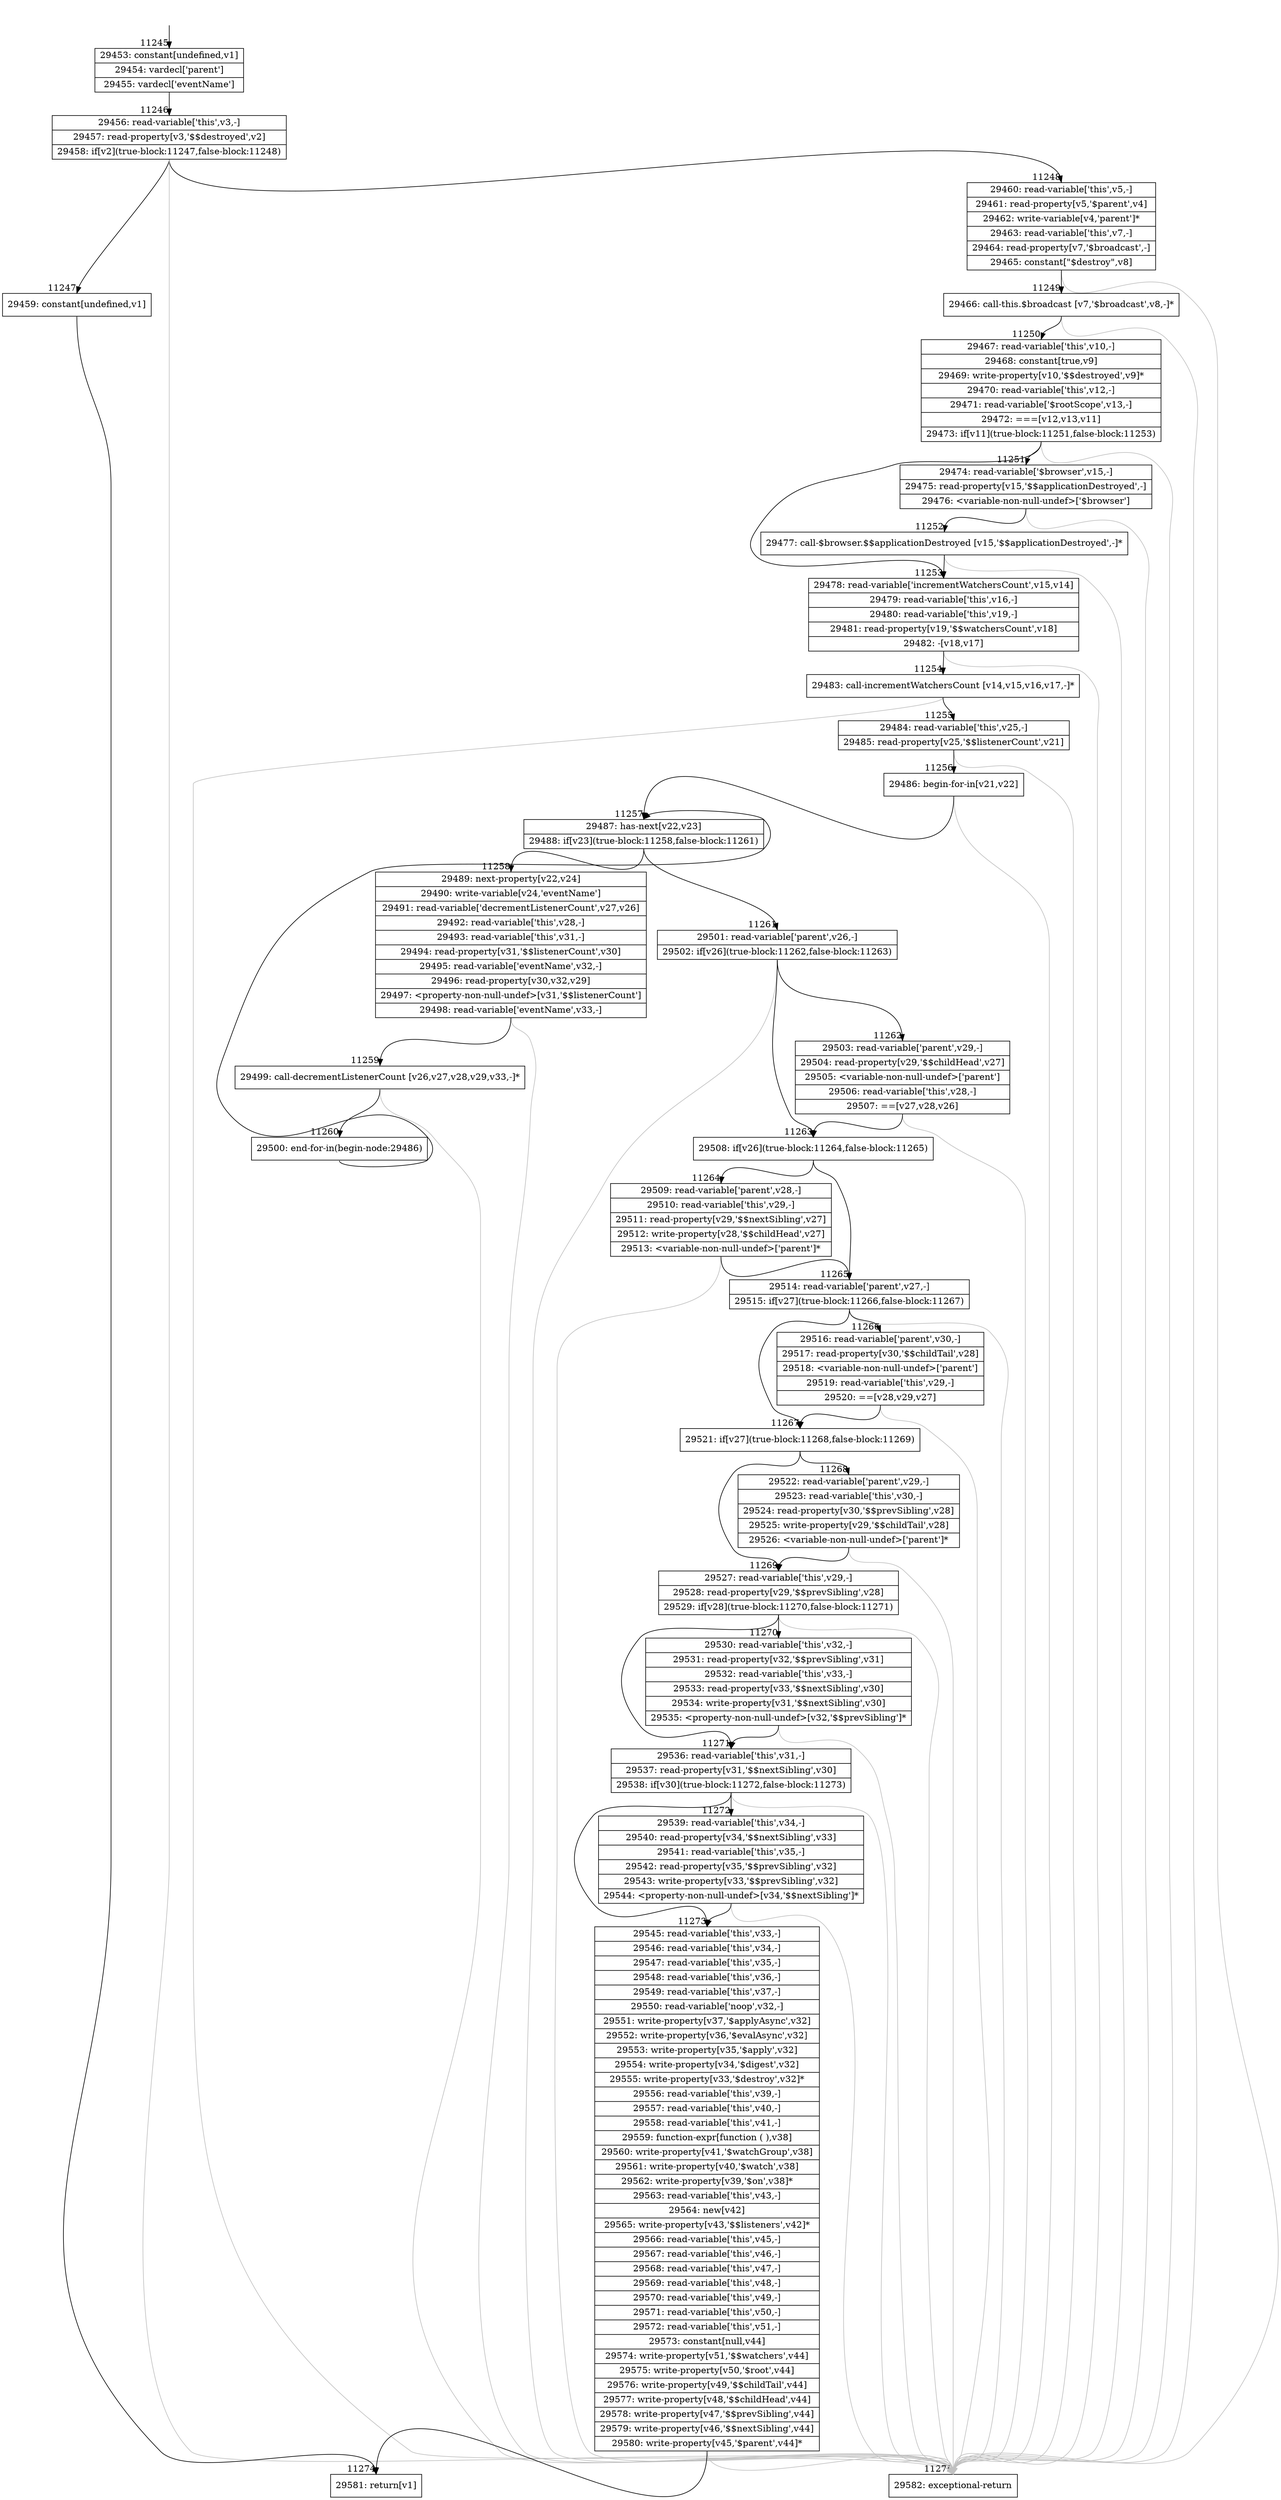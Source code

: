 digraph {
rankdir="TD"
BB_entry864[shape=none,label=""];
BB_entry864 -> BB11245 [tailport=s, headport=n, headlabel="    11245"]
BB11245 [shape=record label="{29453: constant[undefined,v1]|29454: vardecl['parent']|29455: vardecl['eventName']}" ] 
BB11245 -> BB11246 [tailport=s, headport=n, headlabel="      11246"]
BB11246 [shape=record label="{29456: read-variable['this',v3,-]|29457: read-property[v3,'$$destroyed',v2]|29458: if[v2](true-block:11247,false-block:11248)}" ] 
BB11246 -> BB11247 [tailport=s, headport=n, headlabel="      11247"]
BB11246 -> BB11248 [tailport=s, headport=n, headlabel="      11248"]
BB11246 -> BB11275 [tailport=s, headport=n, color=gray, headlabel="      11275"]
BB11247 [shape=record label="{29459: constant[undefined,v1]}" ] 
BB11247 -> BB11274 [tailport=s, headport=n, headlabel="      11274"]
BB11248 [shape=record label="{29460: read-variable['this',v5,-]|29461: read-property[v5,'$parent',v4]|29462: write-variable[v4,'parent']*|29463: read-variable['this',v7,-]|29464: read-property[v7,'$broadcast',-]|29465: constant[\"$destroy\",v8]}" ] 
BB11248 -> BB11249 [tailport=s, headport=n, headlabel="      11249"]
BB11248 -> BB11275 [tailport=s, headport=n, color=gray]
BB11249 [shape=record label="{29466: call-this.$broadcast [v7,'$broadcast',v8,-]*}" ] 
BB11249 -> BB11250 [tailport=s, headport=n, headlabel="      11250"]
BB11249 -> BB11275 [tailport=s, headport=n, color=gray]
BB11250 [shape=record label="{29467: read-variable['this',v10,-]|29468: constant[true,v9]|29469: write-property[v10,'$$destroyed',v9]*|29470: read-variable['this',v12,-]|29471: read-variable['$rootScope',v13,-]|29472: ===[v12,v13,v11]|29473: if[v11](true-block:11251,false-block:11253)}" ] 
BB11250 -> BB11251 [tailport=s, headport=n, headlabel="      11251"]
BB11250 -> BB11253 [tailport=s, headport=n, headlabel="      11253"]
BB11250 -> BB11275 [tailport=s, headport=n, color=gray]
BB11251 [shape=record label="{29474: read-variable['$browser',v15,-]|29475: read-property[v15,'$$applicationDestroyed',-]|29476: \<variable-non-null-undef\>['$browser']}" ] 
BB11251 -> BB11252 [tailport=s, headport=n, headlabel="      11252"]
BB11251 -> BB11275 [tailport=s, headport=n, color=gray]
BB11252 [shape=record label="{29477: call-$browser.$$applicationDestroyed [v15,'$$applicationDestroyed',-]*}" ] 
BB11252 -> BB11253 [tailport=s, headport=n]
BB11252 -> BB11275 [tailport=s, headport=n, color=gray]
BB11253 [shape=record label="{29478: read-variable['incrementWatchersCount',v15,v14]|29479: read-variable['this',v16,-]|29480: read-variable['this',v19,-]|29481: read-property[v19,'$$watchersCount',v18]|29482: -[v18,v17]}" ] 
BB11253 -> BB11254 [tailport=s, headport=n, headlabel="      11254"]
BB11253 -> BB11275 [tailport=s, headport=n, color=gray]
BB11254 [shape=record label="{29483: call-incrementWatchersCount [v14,v15,v16,v17,-]*}" ] 
BB11254 -> BB11255 [tailport=s, headport=n, headlabel="      11255"]
BB11254 -> BB11275 [tailport=s, headport=n, color=gray]
BB11255 [shape=record label="{29484: read-variable['this',v25,-]|29485: read-property[v25,'$$listenerCount',v21]}" ] 
BB11255 -> BB11256 [tailport=s, headport=n, headlabel="      11256"]
BB11255 -> BB11275 [tailport=s, headport=n, color=gray]
BB11256 [shape=record label="{29486: begin-for-in[v21,v22]}" ] 
BB11256 -> BB11257 [tailport=s, headport=n, headlabel="      11257"]
BB11256 -> BB11275 [tailport=s, headport=n, color=gray]
BB11257 [shape=record label="{29487: has-next[v22,v23]|29488: if[v23](true-block:11258,false-block:11261)}" ] 
BB11257 -> BB11258 [tailport=s, headport=n, headlabel="      11258"]
BB11257 -> BB11261 [tailport=s, headport=n, headlabel="      11261"]
BB11258 [shape=record label="{29489: next-property[v22,v24]|29490: write-variable[v24,'eventName']|29491: read-variable['decrementListenerCount',v27,v26]|29492: read-variable['this',v28,-]|29493: read-variable['this',v31,-]|29494: read-property[v31,'$$listenerCount',v30]|29495: read-variable['eventName',v32,-]|29496: read-property[v30,v32,v29]|29497: \<property-non-null-undef\>[v31,'$$listenerCount']|29498: read-variable['eventName',v33,-]}" ] 
BB11258 -> BB11259 [tailport=s, headport=n, headlabel="      11259"]
BB11258 -> BB11275 [tailport=s, headport=n, color=gray]
BB11259 [shape=record label="{29499: call-decrementListenerCount [v26,v27,v28,v29,v33,-]*}" ] 
BB11259 -> BB11260 [tailport=s, headport=n, headlabel="      11260"]
BB11259 -> BB11275 [tailport=s, headport=n, color=gray]
BB11260 [shape=record label="{29500: end-for-in(begin-node:29486)}" ] 
BB11260 -> BB11257 [tailport=s, headport=n]
BB11261 [shape=record label="{29501: read-variable['parent',v26,-]|29502: if[v26](true-block:11262,false-block:11263)}" ] 
BB11261 -> BB11263 [tailport=s, headport=n, headlabel="      11263"]
BB11261 -> BB11262 [tailport=s, headport=n, headlabel="      11262"]
BB11261 -> BB11275 [tailport=s, headport=n, color=gray]
BB11262 [shape=record label="{29503: read-variable['parent',v29,-]|29504: read-property[v29,'$$childHead',v27]|29505: \<variable-non-null-undef\>['parent']|29506: read-variable['this',v28,-]|29507: ==[v27,v28,v26]}" ] 
BB11262 -> BB11263 [tailport=s, headport=n]
BB11262 -> BB11275 [tailport=s, headport=n, color=gray]
BB11263 [shape=record label="{29508: if[v26](true-block:11264,false-block:11265)}" ] 
BB11263 -> BB11264 [tailport=s, headport=n, headlabel="      11264"]
BB11263 -> BB11265 [tailport=s, headport=n, headlabel="      11265"]
BB11264 [shape=record label="{29509: read-variable['parent',v28,-]|29510: read-variable['this',v29,-]|29511: read-property[v29,'$$nextSibling',v27]|29512: write-property[v28,'$$childHead',v27]|29513: \<variable-non-null-undef\>['parent']*}" ] 
BB11264 -> BB11265 [tailport=s, headport=n]
BB11264 -> BB11275 [tailport=s, headport=n, color=gray]
BB11265 [shape=record label="{29514: read-variable['parent',v27,-]|29515: if[v27](true-block:11266,false-block:11267)}" ] 
BB11265 -> BB11267 [tailport=s, headport=n, headlabel="      11267"]
BB11265 -> BB11266 [tailport=s, headport=n, headlabel="      11266"]
BB11265 -> BB11275 [tailport=s, headport=n, color=gray]
BB11266 [shape=record label="{29516: read-variable['parent',v30,-]|29517: read-property[v30,'$$childTail',v28]|29518: \<variable-non-null-undef\>['parent']|29519: read-variable['this',v29,-]|29520: ==[v28,v29,v27]}" ] 
BB11266 -> BB11267 [tailport=s, headport=n]
BB11266 -> BB11275 [tailport=s, headport=n, color=gray]
BB11267 [shape=record label="{29521: if[v27](true-block:11268,false-block:11269)}" ] 
BB11267 -> BB11268 [tailport=s, headport=n, headlabel="      11268"]
BB11267 -> BB11269 [tailport=s, headport=n, headlabel="      11269"]
BB11268 [shape=record label="{29522: read-variable['parent',v29,-]|29523: read-variable['this',v30,-]|29524: read-property[v30,'$$prevSibling',v28]|29525: write-property[v29,'$$childTail',v28]|29526: \<variable-non-null-undef\>['parent']*}" ] 
BB11268 -> BB11269 [tailport=s, headport=n]
BB11268 -> BB11275 [tailport=s, headport=n, color=gray]
BB11269 [shape=record label="{29527: read-variable['this',v29,-]|29528: read-property[v29,'$$prevSibling',v28]|29529: if[v28](true-block:11270,false-block:11271)}" ] 
BB11269 -> BB11270 [tailport=s, headport=n, headlabel="      11270"]
BB11269 -> BB11271 [tailport=s, headport=n, headlabel="      11271"]
BB11269 -> BB11275 [tailport=s, headport=n, color=gray]
BB11270 [shape=record label="{29530: read-variable['this',v32,-]|29531: read-property[v32,'$$prevSibling',v31]|29532: read-variable['this',v33,-]|29533: read-property[v33,'$$nextSibling',v30]|29534: write-property[v31,'$$nextSibling',v30]|29535: \<property-non-null-undef\>[v32,'$$prevSibling']*}" ] 
BB11270 -> BB11271 [tailport=s, headport=n]
BB11270 -> BB11275 [tailport=s, headport=n, color=gray]
BB11271 [shape=record label="{29536: read-variable['this',v31,-]|29537: read-property[v31,'$$nextSibling',v30]|29538: if[v30](true-block:11272,false-block:11273)}" ] 
BB11271 -> BB11272 [tailport=s, headport=n, headlabel="      11272"]
BB11271 -> BB11273 [tailport=s, headport=n, headlabel="      11273"]
BB11271 -> BB11275 [tailport=s, headport=n, color=gray]
BB11272 [shape=record label="{29539: read-variable['this',v34,-]|29540: read-property[v34,'$$nextSibling',v33]|29541: read-variable['this',v35,-]|29542: read-property[v35,'$$prevSibling',v32]|29543: write-property[v33,'$$prevSibling',v32]|29544: \<property-non-null-undef\>[v34,'$$nextSibling']*}" ] 
BB11272 -> BB11273 [tailport=s, headport=n]
BB11272 -> BB11275 [tailport=s, headport=n, color=gray]
BB11273 [shape=record label="{29545: read-variable['this',v33,-]|29546: read-variable['this',v34,-]|29547: read-variable['this',v35,-]|29548: read-variable['this',v36,-]|29549: read-variable['this',v37,-]|29550: read-variable['noop',v32,-]|29551: write-property[v37,'$applyAsync',v32]|29552: write-property[v36,'$evalAsync',v32]|29553: write-property[v35,'$apply',v32]|29554: write-property[v34,'$digest',v32]|29555: write-property[v33,'$destroy',v32]*|29556: read-variable['this',v39,-]|29557: read-variable['this',v40,-]|29558: read-variable['this',v41,-]|29559: function-expr[function ( ),v38]|29560: write-property[v41,'$watchGroup',v38]|29561: write-property[v40,'$watch',v38]|29562: write-property[v39,'$on',v38]*|29563: read-variable['this',v43,-]|29564: new[v42]|29565: write-property[v43,'$$listeners',v42]*|29566: read-variable['this',v45,-]|29567: read-variable['this',v46,-]|29568: read-variable['this',v47,-]|29569: read-variable['this',v48,-]|29570: read-variable['this',v49,-]|29571: read-variable['this',v50,-]|29572: read-variable['this',v51,-]|29573: constant[null,v44]|29574: write-property[v51,'$$watchers',v44]|29575: write-property[v50,'$root',v44]|29576: write-property[v49,'$$childTail',v44]|29577: write-property[v48,'$$childHead',v44]|29578: write-property[v47,'$$prevSibling',v44]|29579: write-property[v46,'$$nextSibling',v44]|29580: write-property[v45,'$parent',v44]*}" ] 
BB11273 -> BB11274 [tailport=s, headport=n]
BB11273 -> BB11275 [tailport=s, headport=n, color=gray]
BB11274 [shape=record label="{29581: return[v1]}" ] 
BB11275 [shape=record label="{29582: exceptional-return}" ] 
//#$~ 15816
}
